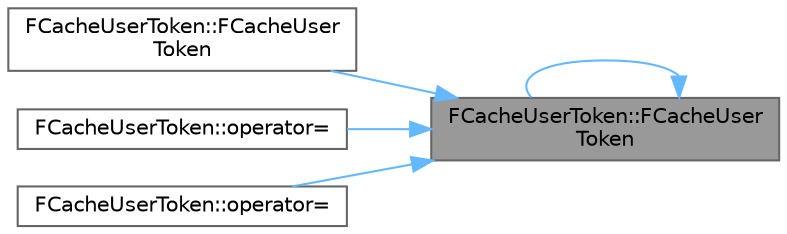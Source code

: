 digraph "FCacheUserToken::FCacheUserToken"
{
 // INTERACTIVE_SVG=YES
 // LATEX_PDF_SIZE
  bgcolor="transparent";
  edge [fontname=Helvetica,fontsize=10,labelfontname=Helvetica,labelfontsize=10];
  node [fontname=Helvetica,fontsize=10,shape=box,height=0.2,width=0.4];
  rankdir="RL";
  Node1 [id="Node000001",label="FCacheUserToken::FCacheUser\lToken",height=0.2,width=0.4,color="gray40", fillcolor="grey60", style="filled", fontcolor="black",tooltip=" "];
  Node1 -> Node2 [id="edge1_Node000001_Node000002",dir="back",color="steelblue1",style="solid",tooltip=" "];
  Node2 [id="Node000002",label="FCacheUserToken::FCacheUser\lToken",height=0.2,width=0.4,color="grey40", fillcolor="white", style="filled",URL="$dc/dad/structFCacheUserToken.html#a154388eb41ecbfc7c4d5bdc93a0cbc31",tooltip=" "];
  Node1 -> Node1 [id="edge2_Node000001_Node000001",dir="back",color="steelblue1",style="solid",tooltip=" "];
  Node1 -> Node3 [id="edge3_Node000001_Node000003",dir="back",color="steelblue1",style="solid",tooltip=" "];
  Node3 [id="Node000003",label="FCacheUserToken::operator=",height=0.2,width=0.4,color="grey40", fillcolor="white", style="filled",URL="$dc/dad/structFCacheUserToken.html#a3fa4e71729227b8fa4d6acf1cd424da1",tooltip=" "];
  Node1 -> Node4 [id="edge4_Node000001_Node000004",dir="back",color="steelblue1",style="solid",tooltip=" "];
  Node4 [id="Node000004",label="FCacheUserToken::operator=",height=0.2,width=0.4,color="grey40", fillcolor="white", style="filled",URL="$dc/dad/structFCacheUserToken.html#afe93c00aa688e6b73d27fcabc6e9c8c0",tooltip=" "];
}

